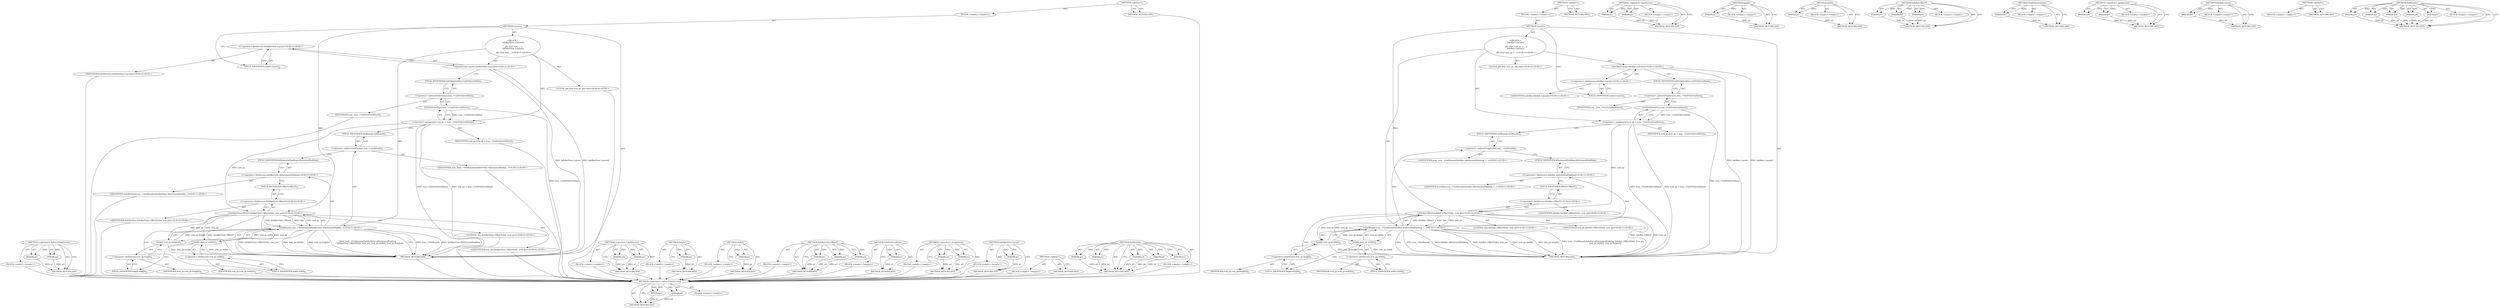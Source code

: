 digraph "SetBounds" {
vulnerable_77 [label=<(METHOD,&lt;operator&gt;.indirectFieldAccess)>];
vulnerable_78 [label=<(PARAM,p1)>];
vulnerable_79 [label=<(PARAM,p2)>];
vulnerable_80 [label=<(BLOCK,&lt;empty&gt;,&lt;empty&gt;)>];
vulnerable_81 [label=<(METHOD_RETURN,ANY)>];
vulnerable_6 [label=<(METHOD,&lt;global&gt;)<SUB>1</SUB>>];
vulnerable_7 [label=<(BLOCK,&lt;empty&gt;,&lt;empty&gt;)<SUB>1</SUB>>];
vulnerable_8 [label=<(METHOD,Layout)<SUB>1</SUB>>];
vulnerable_9 [label="<(BLOCK,{
  InfoBar::Layout();
 
   gfx::Size icon_ps =...,{
  InfoBar::Layout();
 
   gfx::Size icon_ps =...)<SUB>1</SUB>>"];
vulnerable_10 [label="<(InfoBar.Layout,InfoBar::Layout())<SUB>2</SUB>>"];
vulnerable_11 [label="<(&lt;operator&gt;.fieldAccess,InfoBar::Layout)<SUB>2</SUB>>"];
vulnerable_12 [label="<(IDENTIFIER,InfoBar,InfoBar::Layout())<SUB>2</SUB>>"];
vulnerable_13 [label=<(FIELD_IDENTIFIER,Layout,Layout)<SUB>2</SUB>>];
vulnerable_14 [label="<(LOCAL,gfx.Size icon_ps: gfx.Size)<SUB>4</SUB>>"];
vulnerable_15 [label=<(&lt;operator&gt;.assignment,icon_ps = icon_-&gt;GetPreferredSize())<SUB>4</SUB>>];
vulnerable_16 [label=<(IDENTIFIER,icon_ps,icon_ps = icon_-&gt;GetPreferredSize())<SUB>4</SUB>>];
vulnerable_17 [label=<(GetPreferredSize,icon_-&gt;GetPreferredSize())<SUB>4</SUB>>];
vulnerable_18 [label=<(&lt;operator&gt;.indirectFieldAccess,icon_-&gt;GetPreferredSize)<SUB>4</SUB>>];
vulnerable_19 [label=<(IDENTIFIER,icon_,icon_-&gt;GetPreferredSize())<SUB>4</SUB>>];
vulnerable_20 [label=<(FIELD_IDENTIFIER,GetPreferredSize,GetPreferredSize)<SUB>4</SUB>>];
vulnerable_21 [label="<(SetBounds,icon_-&gt;SetBounds(InfoBar::kHorizontalPadding, I...)<SUB>5</SUB>>"];
vulnerable_22 [label=<(&lt;operator&gt;.indirectFieldAccess,icon_-&gt;SetBounds)<SUB>5</SUB>>];
vulnerable_23 [label="<(IDENTIFIER,icon_,icon_-&gt;SetBounds(InfoBar::kHorizontalPadding, I...)<SUB>5</SUB>>"];
vulnerable_24 [label=<(FIELD_IDENTIFIER,SetBounds,SetBounds)<SUB>5</SUB>>];
vulnerable_25 [label="<(&lt;operator&gt;.fieldAccess,InfoBar::kHorizontalPadding)<SUB>5</SUB>>"];
vulnerable_26 [label="<(IDENTIFIER,InfoBar,icon_-&gt;SetBounds(InfoBar::kHorizontalPadding, I...)<SUB>5</SUB>>"];
vulnerable_27 [label=<(FIELD_IDENTIFIER,kHorizontalPadding,kHorizontalPadding)<SUB>5</SUB>>];
vulnerable_28 [label="<(InfoBar.OffsetY,InfoBar::OffsetY(this, icon_ps))<SUB>5</SUB>>"];
vulnerable_29 [label="<(&lt;operator&gt;.fieldAccess,InfoBar::OffsetY)<SUB>5</SUB>>"];
vulnerable_30 [label="<(IDENTIFIER,InfoBar,InfoBar::OffsetY(this, icon_ps))<SUB>5</SUB>>"];
vulnerable_31 [label=<(FIELD_IDENTIFIER,OffsetY,OffsetY)<SUB>5</SUB>>];
vulnerable_32 [label="<(LITERAL,this,InfoBar::OffsetY(this, icon_ps))<SUB>5</SUB>>"];
vulnerable_33 [label="<(IDENTIFIER,icon_ps,InfoBar::OffsetY(this, icon_ps))<SUB>5</SUB>>"];
vulnerable_34 [label=<(width,icon_ps.width())<SUB>6</SUB>>];
vulnerable_35 [label=<(&lt;operator&gt;.fieldAccess,icon_ps.width)<SUB>6</SUB>>];
vulnerable_36 [label=<(IDENTIFIER,icon_ps,icon_ps.width())<SUB>6</SUB>>];
vulnerable_37 [label=<(FIELD_IDENTIFIER,width,width)<SUB>6</SUB>>];
vulnerable_38 [label=<(height,icon_ps.height())<SUB>6</SUB>>];
vulnerable_39 [label=<(&lt;operator&gt;.fieldAccess,icon_ps.height)<SUB>6</SUB>>];
vulnerable_40 [label=<(IDENTIFIER,icon_ps,icon_ps.height())<SUB>6</SUB>>];
vulnerable_41 [label=<(FIELD_IDENTIFIER,height,height)<SUB>6</SUB>>];
vulnerable_42 [label=<(METHOD_RETURN,void)<SUB>1</SUB>>];
vulnerable_44 [label=<(METHOD_RETURN,ANY)<SUB>1</SUB>>];
vulnerable_63 [label=<(METHOD,&lt;operator&gt;.fieldAccess)>];
vulnerable_64 [label=<(PARAM,p1)>];
vulnerable_65 [label=<(PARAM,p2)>];
vulnerable_66 [label=<(BLOCK,&lt;empty&gt;,&lt;empty&gt;)>];
vulnerable_67 [label=<(METHOD_RETURN,ANY)>];
vulnerable_100 [label=<(METHOD,height)>];
vulnerable_101 [label=<(PARAM,p1)>];
vulnerable_102 [label=<(BLOCK,&lt;empty&gt;,&lt;empty&gt;)>];
vulnerable_103 [label=<(METHOD_RETURN,ANY)>];
vulnerable_96 [label=<(METHOD,width)>];
vulnerable_97 [label=<(PARAM,p1)>];
vulnerable_98 [label=<(BLOCK,&lt;empty&gt;,&lt;empty&gt;)>];
vulnerable_99 [label=<(METHOD_RETURN,ANY)>];
vulnerable_90 [label=<(METHOD,InfoBar.OffsetY)>];
vulnerable_91 [label=<(PARAM,p1)>];
vulnerable_92 [label=<(PARAM,p2)>];
vulnerable_93 [label=<(PARAM,p3)>];
vulnerable_94 [label=<(BLOCK,&lt;empty&gt;,&lt;empty&gt;)>];
vulnerable_95 [label=<(METHOD_RETURN,ANY)>];
vulnerable_73 [label=<(METHOD,GetPreferredSize)>];
vulnerable_74 [label=<(PARAM,p1)>];
vulnerable_75 [label=<(BLOCK,&lt;empty&gt;,&lt;empty&gt;)>];
vulnerable_76 [label=<(METHOD_RETURN,ANY)>];
vulnerable_68 [label=<(METHOD,&lt;operator&gt;.assignment)>];
vulnerable_69 [label=<(PARAM,p1)>];
vulnerable_70 [label=<(PARAM,p2)>];
vulnerable_71 [label=<(BLOCK,&lt;empty&gt;,&lt;empty&gt;)>];
vulnerable_72 [label=<(METHOD_RETURN,ANY)>];
vulnerable_59 [label=<(METHOD,InfoBar.Layout)>];
vulnerable_60 [label=<(PARAM,p1)>];
vulnerable_61 [label=<(BLOCK,&lt;empty&gt;,&lt;empty&gt;)>];
vulnerable_62 [label=<(METHOD_RETURN,ANY)>];
vulnerable_53 [label=<(METHOD,&lt;global&gt;)<SUB>1</SUB>>];
vulnerable_54 [label=<(BLOCK,&lt;empty&gt;,&lt;empty&gt;)>];
vulnerable_55 [label=<(METHOD_RETURN,ANY)>];
vulnerable_82 [label=<(METHOD,SetBounds)>];
vulnerable_83 [label=<(PARAM,p1)>];
vulnerable_84 [label=<(PARAM,p2)>];
vulnerable_85 [label=<(PARAM,p3)>];
vulnerable_86 [label=<(PARAM,p4)>];
vulnerable_87 [label=<(PARAM,p5)>];
vulnerable_88 [label=<(BLOCK,&lt;empty&gt;,&lt;empty&gt;)>];
vulnerable_89 [label=<(METHOD_RETURN,ANY)>];
fixed_77 [label=<(METHOD,&lt;operator&gt;.indirectFieldAccess)>];
fixed_78 [label=<(PARAM,p1)>];
fixed_79 [label=<(PARAM,p2)>];
fixed_80 [label=<(BLOCK,&lt;empty&gt;,&lt;empty&gt;)>];
fixed_81 [label=<(METHOD_RETURN,ANY)>];
fixed_6 [label=<(METHOD,&lt;global&gt;)<SUB>1</SUB>>];
fixed_7 [label=<(BLOCK,&lt;empty&gt;,&lt;empty&gt;)<SUB>1</SUB>>];
fixed_8 [label=<(METHOD,Layout)<SUB>1</SUB>>];
fixed_9 [label="<(BLOCK,{
  InfoBarView::Layout();
 
   gfx::Size icon_...,{
  InfoBarView::Layout();
 
   gfx::Size icon_...)<SUB>1</SUB>>"];
fixed_10 [label="<(InfoBarView.Layout,InfoBarView::Layout())<SUB>2</SUB>>"];
fixed_11 [label="<(&lt;operator&gt;.fieldAccess,InfoBarView::Layout)<SUB>2</SUB>>"];
fixed_12 [label="<(IDENTIFIER,InfoBarView,InfoBarView::Layout())<SUB>2</SUB>>"];
fixed_13 [label=<(FIELD_IDENTIFIER,Layout,Layout)<SUB>2</SUB>>];
fixed_14 [label="<(LOCAL,gfx.Size icon_ps: gfx.Size)<SUB>4</SUB>>"];
fixed_15 [label=<(&lt;operator&gt;.assignment,icon_ps = icon_-&gt;GetPreferredSize())<SUB>4</SUB>>];
fixed_16 [label=<(IDENTIFIER,icon_ps,icon_ps = icon_-&gt;GetPreferredSize())<SUB>4</SUB>>];
fixed_17 [label=<(GetPreferredSize,icon_-&gt;GetPreferredSize())<SUB>4</SUB>>];
fixed_18 [label=<(&lt;operator&gt;.indirectFieldAccess,icon_-&gt;GetPreferredSize)<SUB>4</SUB>>];
fixed_19 [label=<(IDENTIFIER,icon_,icon_-&gt;GetPreferredSize())<SUB>4</SUB>>];
fixed_20 [label=<(FIELD_IDENTIFIER,GetPreferredSize,GetPreferredSize)<SUB>4</SUB>>];
fixed_21 [label="<(SetBounds,icon_-&gt;SetBounds(InfoBarView::kHorizontalPaddin...)<SUB>5</SUB>>"];
fixed_22 [label=<(&lt;operator&gt;.indirectFieldAccess,icon_-&gt;SetBounds)<SUB>5</SUB>>];
fixed_23 [label="<(IDENTIFIER,icon_,icon_-&gt;SetBounds(InfoBarView::kHorizontalPaddin...)<SUB>5</SUB>>"];
fixed_24 [label=<(FIELD_IDENTIFIER,SetBounds,SetBounds)<SUB>5</SUB>>];
fixed_25 [label="<(&lt;operator&gt;.fieldAccess,InfoBarView::kHorizontalPadding)<SUB>5</SUB>>"];
fixed_26 [label="<(IDENTIFIER,InfoBarView,icon_-&gt;SetBounds(InfoBarView::kHorizontalPaddin...)<SUB>5</SUB>>"];
fixed_27 [label=<(FIELD_IDENTIFIER,kHorizontalPadding,kHorizontalPadding)<SUB>5</SUB>>];
fixed_28 [label="<(InfoBarView.OffsetY,InfoBarView::OffsetY(this, icon_ps))<SUB>6</SUB>>"];
fixed_29 [label="<(&lt;operator&gt;.fieldAccess,InfoBarView::OffsetY)<SUB>6</SUB>>"];
fixed_30 [label="<(IDENTIFIER,InfoBarView,InfoBarView::OffsetY(this, icon_ps))<SUB>6</SUB>>"];
fixed_31 [label=<(FIELD_IDENTIFIER,OffsetY,OffsetY)<SUB>6</SUB>>];
fixed_32 [label="<(LITERAL,this,InfoBarView::OffsetY(this, icon_ps))<SUB>6</SUB>>"];
fixed_33 [label="<(IDENTIFIER,icon_ps,InfoBarView::OffsetY(this, icon_ps))<SUB>6</SUB>>"];
fixed_34 [label=<(width,icon_ps.width())<SUB>6</SUB>>];
fixed_35 [label=<(&lt;operator&gt;.fieldAccess,icon_ps.width)<SUB>6</SUB>>];
fixed_36 [label=<(IDENTIFIER,icon_ps,icon_ps.width())<SUB>6</SUB>>];
fixed_37 [label=<(FIELD_IDENTIFIER,width,width)<SUB>6</SUB>>];
fixed_38 [label=<(height,icon_ps.height())<SUB>6</SUB>>];
fixed_39 [label=<(&lt;operator&gt;.fieldAccess,icon_ps.height)<SUB>6</SUB>>];
fixed_40 [label=<(IDENTIFIER,icon_ps,icon_ps.height())<SUB>6</SUB>>];
fixed_41 [label=<(FIELD_IDENTIFIER,height,height)<SUB>6</SUB>>];
fixed_42 [label=<(METHOD_RETURN,void)<SUB>1</SUB>>];
fixed_44 [label=<(METHOD_RETURN,ANY)<SUB>1</SUB>>];
fixed_63 [label=<(METHOD,&lt;operator&gt;.fieldAccess)>];
fixed_64 [label=<(PARAM,p1)>];
fixed_65 [label=<(PARAM,p2)>];
fixed_66 [label=<(BLOCK,&lt;empty&gt;,&lt;empty&gt;)>];
fixed_67 [label=<(METHOD_RETURN,ANY)>];
fixed_100 [label=<(METHOD,height)>];
fixed_101 [label=<(PARAM,p1)>];
fixed_102 [label=<(BLOCK,&lt;empty&gt;,&lt;empty&gt;)>];
fixed_103 [label=<(METHOD_RETURN,ANY)>];
fixed_96 [label=<(METHOD,width)>];
fixed_97 [label=<(PARAM,p1)>];
fixed_98 [label=<(BLOCK,&lt;empty&gt;,&lt;empty&gt;)>];
fixed_99 [label=<(METHOD_RETURN,ANY)>];
fixed_90 [label=<(METHOD,InfoBarView.OffsetY)>];
fixed_91 [label=<(PARAM,p1)>];
fixed_92 [label=<(PARAM,p2)>];
fixed_93 [label=<(PARAM,p3)>];
fixed_94 [label=<(BLOCK,&lt;empty&gt;,&lt;empty&gt;)>];
fixed_95 [label=<(METHOD_RETURN,ANY)>];
fixed_73 [label=<(METHOD,GetPreferredSize)>];
fixed_74 [label=<(PARAM,p1)>];
fixed_75 [label=<(BLOCK,&lt;empty&gt;,&lt;empty&gt;)>];
fixed_76 [label=<(METHOD_RETURN,ANY)>];
fixed_68 [label=<(METHOD,&lt;operator&gt;.assignment)>];
fixed_69 [label=<(PARAM,p1)>];
fixed_70 [label=<(PARAM,p2)>];
fixed_71 [label=<(BLOCK,&lt;empty&gt;,&lt;empty&gt;)>];
fixed_72 [label=<(METHOD_RETURN,ANY)>];
fixed_59 [label=<(METHOD,InfoBarView.Layout)>];
fixed_60 [label=<(PARAM,p1)>];
fixed_61 [label=<(BLOCK,&lt;empty&gt;,&lt;empty&gt;)>];
fixed_62 [label=<(METHOD_RETURN,ANY)>];
fixed_53 [label=<(METHOD,&lt;global&gt;)<SUB>1</SUB>>];
fixed_54 [label=<(BLOCK,&lt;empty&gt;,&lt;empty&gt;)>];
fixed_55 [label=<(METHOD_RETURN,ANY)>];
fixed_82 [label=<(METHOD,SetBounds)>];
fixed_83 [label=<(PARAM,p1)>];
fixed_84 [label=<(PARAM,p2)>];
fixed_85 [label=<(PARAM,p3)>];
fixed_86 [label=<(PARAM,p4)>];
fixed_87 [label=<(PARAM,p5)>];
fixed_88 [label=<(BLOCK,&lt;empty&gt;,&lt;empty&gt;)>];
fixed_89 [label=<(METHOD_RETURN,ANY)>];
vulnerable_77 -> vulnerable_78  [key=0, label="AST: "];
vulnerable_77 -> vulnerable_78  [key=1, label="DDG: "];
vulnerable_77 -> vulnerable_80  [key=0, label="AST: "];
vulnerable_77 -> vulnerable_79  [key=0, label="AST: "];
vulnerable_77 -> vulnerable_79  [key=1, label="DDG: "];
vulnerable_77 -> vulnerable_81  [key=0, label="AST: "];
vulnerable_77 -> vulnerable_81  [key=1, label="CFG: "];
vulnerable_78 -> vulnerable_81  [key=0, label="DDG: p1"];
vulnerable_79 -> vulnerable_81  [key=0, label="DDG: p2"];
vulnerable_6 -> vulnerable_7  [key=0, label="AST: "];
vulnerable_6 -> vulnerable_44  [key=0, label="AST: "];
vulnerable_6 -> vulnerable_44  [key=1, label="CFG: "];
vulnerable_7 -> vulnerable_8  [key=0, label="AST: "];
vulnerable_8 -> vulnerable_9  [key=0, label="AST: "];
vulnerable_8 -> vulnerable_42  [key=0, label="AST: "];
vulnerable_8 -> vulnerable_13  [key=0, label="CFG: "];
vulnerable_8 -> vulnerable_28  [key=0, label="DDG: "];
vulnerable_9 -> vulnerable_10  [key=0, label="AST: "];
vulnerable_9 -> vulnerable_14  [key=0, label="AST: "];
vulnerable_9 -> vulnerable_15  [key=0, label="AST: "];
vulnerable_9 -> vulnerable_21  [key=0, label="AST: "];
vulnerable_10 -> vulnerable_11  [key=0, label="AST: "];
vulnerable_10 -> vulnerable_20  [key=0, label="CFG: "];
vulnerable_10 -> vulnerable_42  [key=0, label="DDG: InfoBar::Layout"];
vulnerable_10 -> vulnerable_42  [key=1, label="DDG: InfoBar::Layout()"];
vulnerable_11 -> vulnerable_12  [key=0, label="AST: "];
vulnerable_11 -> vulnerable_13  [key=0, label="AST: "];
vulnerable_11 -> vulnerable_10  [key=0, label="CFG: "];
vulnerable_13 -> vulnerable_11  [key=0, label="CFG: "];
vulnerable_15 -> vulnerable_16  [key=0, label="AST: "];
vulnerable_15 -> vulnerable_17  [key=0, label="AST: "];
vulnerable_15 -> vulnerable_24  [key=0, label="CFG: "];
vulnerable_15 -> vulnerable_42  [key=0, label="DDG: icon_-&gt;GetPreferredSize()"];
vulnerable_15 -> vulnerable_42  [key=1, label="DDG: icon_ps = icon_-&gt;GetPreferredSize()"];
vulnerable_15 -> vulnerable_28  [key=0, label="DDG: icon_ps"];
vulnerable_17 -> vulnerable_18  [key=0, label="AST: "];
vulnerable_17 -> vulnerable_15  [key=0, label="CFG: "];
vulnerable_17 -> vulnerable_15  [key=1, label="DDG: icon_-&gt;GetPreferredSize"];
vulnerable_17 -> vulnerable_42  [key=0, label="DDG: icon_-&gt;GetPreferredSize"];
vulnerable_18 -> vulnerable_19  [key=0, label="AST: "];
vulnerable_18 -> vulnerable_20  [key=0, label="AST: "];
vulnerable_18 -> vulnerable_17  [key=0, label="CFG: "];
vulnerable_20 -> vulnerable_18  [key=0, label="CFG: "];
vulnerable_21 -> vulnerable_22  [key=0, label="AST: "];
vulnerable_21 -> vulnerable_25  [key=0, label="AST: "];
vulnerable_21 -> vulnerable_28  [key=0, label="AST: "];
vulnerable_21 -> vulnerable_34  [key=0, label="AST: "];
vulnerable_21 -> vulnerable_38  [key=0, label="AST: "];
vulnerable_21 -> vulnerable_42  [key=0, label="CFG: "];
vulnerable_21 -> vulnerable_42  [key=1, label="DDG: icon_-&gt;SetBounds"];
vulnerable_21 -> vulnerable_42  [key=2, label="DDG: InfoBar::kHorizontalPadding"];
vulnerable_21 -> vulnerable_42  [key=3, label="DDG: InfoBar::OffsetY(this, icon_ps)"];
vulnerable_21 -> vulnerable_42  [key=4, label="DDG: icon_ps.width()"];
vulnerable_21 -> vulnerable_42  [key=5, label="DDG: icon_ps.height()"];
vulnerable_21 -> vulnerable_42  [key=6, label="DDG: icon_-&gt;SetBounds(InfoBar::kHorizontalPadding, InfoBar::OffsetY(this, icon_ps),
      icon_ps.width(), icon_ps.height())"];
vulnerable_22 -> vulnerable_23  [key=0, label="AST: "];
vulnerable_22 -> vulnerable_24  [key=0, label="AST: "];
vulnerable_22 -> vulnerable_27  [key=0, label="CFG: "];
vulnerable_24 -> vulnerable_22  [key=0, label="CFG: "];
vulnerable_25 -> vulnerable_26  [key=0, label="AST: "];
vulnerable_25 -> vulnerable_27  [key=0, label="AST: "];
vulnerable_25 -> vulnerable_31  [key=0, label="CFG: "];
vulnerable_27 -> vulnerable_25  [key=0, label="CFG: "];
vulnerable_28 -> vulnerable_29  [key=0, label="AST: "];
vulnerable_28 -> vulnerable_32  [key=0, label="AST: "];
vulnerable_28 -> vulnerable_33  [key=0, label="AST: "];
vulnerable_28 -> vulnerable_37  [key=0, label="CFG: "];
vulnerable_28 -> vulnerable_42  [key=0, label="DDG: InfoBar::OffsetY"];
vulnerable_28 -> vulnerable_42  [key=1, label="DDG: icon_ps"];
vulnerable_28 -> vulnerable_21  [key=0, label="DDG: InfoBar::OffsetY"];
vulnerable_28 -> vulnerable_21  [key=1, label="DDG: this"];
vulnerable_28 -> vulnerable_21  [key=2, label="DDG: icon_ps"];
vulnerable_28 -> vulnerable_34  [key=0, label="DDG: icon_ps"];
vulnerable_28 -> vulnerable_38  [key=0, label="DDG: icon_ps"];
vulnerable_29 -> vulnerable_30  [key=0, label="AST: "];
vulnerable_29 -> vulnerable_31  [key=0, label="AST: "];
vulnerable_29 -> vulnerable_28  [key=0, label="CFG: "];
vulnerable_31 -> vulnerable_29  [key=0, label="CFG: "];
vulnerable_34 -> vulnerable_35  [key=0, label="AST: "];
vulnerable_34 -> vulnerable_41  [key=0, label="CFG: "];
vulnerable_34 -> vulnerable_42  [key=0, label="DDG: icon_ps.width"];
vulnerable_34 -> vulnerable_21  [key=0, label="DDG: icon_ps.width"];
vulnerable_35 -> vulnerable_36  [key=0, label="AST: "];
vulnerable_35 -> vulnerable_37  [key=0, label="AST: "];
vulnerable_35 -> vulnerable_34  [key=0, label="CFG: "];
vulnerable_37 -> vulnerable_35  [key=0, label="CFG: "];
vulnerable_38 -> vulnerable_39  [key=0, label="AST: "];
vulnerable_38 -> vulnerable_21  [key=0, label="CFG: "];
vulnerable_38 -> vulnerable_21  [key=1, label="DDG: icon_ps.height"];
vulnerable_38 -> vulnerable_42  [key=0, label="DDG: icon_ps.height"];
vulnerable_39 -> vulnerable_40  [key=0, label="AST: "];
vulnerable_39 -> vulnerable_41  [key=0, label="AST: "];
vulnerable_39 -> vulnerable_38  [key=0, label="CFG: "];
vulnerable_41 -> vulnerable_39  [key=0, label="CFG: "];
vulnerable_63 -> vulnerable_64  [key=0, label="AST: "];
vulnerable_63 -> vulnerable_64  [key=1, label="DDG: "];
vulnerable_63 -> vulnerable_66  [key=0, label="AST: "];
vulnerable_63 -> vulnerable_65  [key=0, label="AST: "];
vulnerable_63 -> vulnerable_65  [key=1, label="DDG: "];
vulnerable_63 -> vulnerable_67  [key=0, label="AST: "];
vulnerable_63 -> vulnerable_67  [key=1, label="CFG: "];
vulnerable_64 -> vulnerable_67  [key=0, label="DDG: p1"];
vulnerable_65 -> vulnerable_67  [key=0, label="DDG: p2"];
vulnerable_100 -> vulnerable_101  [key=0, label="AST: "];
vulnerable_100 -> vulnerable_101  [key=1, label="DDG: "];
vulnerable_100 -> vulnerable_102  [key=0, label="AST: "];
vulnerable_100 -> vulnerable_103  [key=0, label="AST: "];
vulnerable_100 -> vulnerable_103  [key=1, label="CFG: "];
vulnerable_101 -> vulnerable_103  [key=0, label="DDG: p1"];
vulnerable_96 -> vulnerable_97  [key=0, label="AST: "];
vulnerable_96 -> vulnerable_97  [key=1, label="DDG: "];
vulnerable_96 -> vulnerable_98  [key=0, label="AST: "];
vulnerable_96 -> vulnerable_99  [key=0, label="AST: "];
vulnerable_96 -> vulnerable_99  [key=1, label="CFG: "];
vulnerable_97 -> vulnerable_99  [key=0, label="DDG: p1"];
vulnerable_90 -> vulnerable_91  [key=0, label="AST: "];
vulnerable_90 -> vulnerable_91  [key=1, label="DDG: "];
vulnerable_90 -> vulnerable_94  [key=0, label="AST: "];
vulnerable_90 -> vulnerable_92  [key=0, label="AST: "];
vulnerable_90 -> vulnerable_92  [key=1, label="DDG: "];
vulnerable_90 -> vulnerable_95  [key=0, label="AST: "];
vulnerable_90 -> vulnerable_95  [key=1, label="CFG: "];
vulnerable_90 -> vulnerable_93  [key=0, label="AST: "];
vulnerable_90 -> vulnerable_93  [key=1, label="DDG: "];
vulnerable_91 -> vulnerable_95  [key=0, label="DDG: p1"];
vulnerable_92 -> vulnerable_95  [key=0, label="DDG: p2"];
vulnerable_93 -> vulnerable_95  [key=0, label="DDG: p3"];
vulnerable_73 -> vulnerable_74  [key=0, label="AST: "];
vulnerable_73 -> vulnerable_74  [key=1, label="DDG: "];
vulnerable_73 -> vulnerable_75  [key=0, label="AST: "];
vulnerable_73 -> vulnerable_76  [key=0, label="AST: "];
vulnerable_73 -> vulnerable_76  [key=1, label="CFG: "];
vulnerable_74 -> vulnerable_76  [key=0, label="DDG: p1"];
vulnerable_68 -> vulnerable_69  [key=0, label="AST: "];
vulnerable_68 -> vulnerable_69  [key=1, label="DDG: "];
vulnerable_68 -> vulnerable_71  [key=0, label="AST: "];
vulnerable_68 -> vulnerable_70  [key=0, label="AST: "];
vulnerable_68 -> vulnerable_70  [key=1, label="DDG: "];
vulnerable_68 -> vulnerable_72  [key=0, label="AST: "];
vulnerable_68 -> vulnerable_72  [key=1, label="CFG: "];
vulnerable_69 -> vulnerable_72  [key=0, label="DDG: p1"];
vulnerable_70 -> vulnerable_72  [key=0, label="DDG: p2"];
vulnerable_59 -> vulnerable_60  [key=0, label="AST: "];
vulnerable_59 -> vulnerable_60  [key=1, label="DDG: "];
vulnerable_59 -> vulnerable_61  [key=0, label="AST: "];
vulnerable_59 -> vulnerable_62  [key=0, label="AST: "];
vulnerable_59 -> vulnerable_62  [key=1, label="CFG: "];
vulnerable_60 -> vulnerable_62  [key=0, label="DDG: p1"];
vulnerable_53 -> vulnerable_54  [key=0, label="AST: "];
vulnerable_53 -> vulnerable_55  [key=0, label="AST: "];
vulnerable_53 -> vulnerable_55  [key=1, label="CFG: "];
vulnerable_82 -> vulnerable_83  [key=0, label="AST: "];
vulnerable_82 -> vulnerable_83  [key=1, label="DDG: "];
vulnerable_82 -> vulnerable_88  [key=0, label="AST: "];
vulnerable_82 -> vulnerable_84  [key=0, label="AST: "];
vulnerable_82 -> vulnerable_84  [key=1, label="DDG: "];
vulnerable_82 -> vulnerable_89  [key=0, label="AST: "];
vulnerable_82 -> vulnerable_89  [key=1, label="CFG: "];
vulnerable_82 -> vulnerable_85  [key=0, label="AST: "];
vulnerable_82 -> vulnerable_85  [key=1, label="DDG: "];
vulnerable_82 -> vulnerable_86  [key=0, label="AST: "];
vulnerable_82 -> vulnerable_86  [key=1, label="DDG: "];
vulnerable_82 -> vulnerable_87  [key=0, label="AST: "];
vulnerable_82 -> vulnerable_87  [key=1, label="DDG: "];
vulnerable_83 -> vulnerable_89  [key=0, label="DDG: p1"];
vulnerable_84 -> vulnerable_89  [key=0, label="DDG: p2"];
vulnerable_85 -> vulnerable_89  [key=0, label="DDG: p3"];
vulnerable_86 -> vulnerable_89  [key=0, label="DDG: p4"];
vulnerable_87 -> vulnerable_89  [key=0, label="DDG: p5"];
fixed_77 -> fixed_78  [key=0, label="AST: "];
fixed_77 -> fixed_78  [key=1, label="DDG: "];
fixed_77 -> fixed_80  [key=0, label="AST: "];
fixed_77 -> fixed_79  [key=0, label="AST: "];
fixed_77 -> fixed_79  [key=1, label="DDG: "];
fixed_77 -> fixed_81  [key=0, label="AST: "];
fixed_77 -> fixed_81  [key=1, label="CFG: "];
fixed_78 -> fixed_81  [key=0, label="DDG: p1"];
fixed_79 -> fixed_81  [key=0, label="DDG: p2"];
fixed_80 -> vulnerable_77  [key=0];
fixed_81 -> vulnerable_77  [key=0];
fixed_6 -> fixed_7  [key=0, label="AST: "];
fixed_6 -> fixed_44  [key=0, label="AST: "];
fixed_6 -> fixed_44  [key=1, label="CFG: "];
fixed_7 -> fixed_8  [key=0, label="AST: "];
fixed_8 -> fixed_9  [key=0, label="AST: "];
fixed_8 -> fixed_42  [key=0, label="AST: "];
fixed_8 -> fixed_13  [key=0, label="CFG: "];
fixed_8 -> fixed_28  [key=0, label="DDG: "];
fixed_9 -> fixed_10  [key=0, label="AST: "];
fixed_9 -> fixed_14  [key=0, label="AST: "];
fixed_9 -> fixed_15  [key=0, label="AST: "];
fixed_9 -> fixed_21  [key=0, label="AST: "];
fixed_10 -> fixed_11  [key=0, label="AST: "];
fixed_10 -> fixed_20  [key=0, label="CFG: "];
fixed_10 -> fixed_42  [key=0, label="DDG: InfoBarView::Layout"];
fixed_10 -> fixed_42  [key=1, label="DDG: InfoBarView::Layout()"];
fixed_11 -> fixed_12  [key=0, label="AST: "];
fixed_11 -> fixed_13  [key=0, label="AST: "];
fixed_11 -> fixed_10  [key=0, label="CFG: "];
fixed_12 -> vulnerable_77  [key=0];
fixed_13 -> fixed_11  [key=0, label="CFG: "];
fixed_14 -> vulnerable_77  [key=0];
fixed_15 -> fixed_16  [key=0, label="AST: "];
fixed_15 -> fixed_17  [key=0, label="AST: "];
fixed_15 -> fixed_24  [key=0, label="CFG: "];
fixed_15 -> fixed_42  [key=0, label="DDG: icon_-&gt;GetPreferredSize()"];
fixed_15 -> fixed_42  [key=1, label="DDG: icon_ps = icon_-&gt;GetPreferredSize()"];
fixed_15 -> fixed_28  [key=0, label="DDG: icon_ps"];
fixed_16 -> vulnerable_77  [key=0];
fixed_17 -> fixed_18  [key=0, label="AST: "];
fixed_17 -> fixed_15  [key=0, label="CFG: "];
fixed_17 -> fixed_15  [key=1, label="DDG: icon_-&gt;GetPreferredSize"];
fixed_17 -> fixed_42  [key=0, label="DDG: icon_-&gt;GetPreferredSize"];
fixed_18 -> fixed_19  [key=0, label="AST: "];
fixed_18 -> fixed_20  [key=0, label="AST: "];
fixed_18 -> fixed_17  [key=0, label="CFG: "];
fixed_19 -> vulnerable_77  [key=0];
fixed_20 -> fixed_18  [key=0, label="CFG: "];
fixed_21 -> fixed_22  [key=0, label="AST: "];
fixed_21 -> fixed_25  [key=0, label="AST: "];
fixed_21 -> fixed_28  [key=0, label="AST: "];
fixed_21 -> fixed_34  [key=0, label="AST: "];
fixed_21 -> fixed_38  [key=0, label="AST: "];
fixed_21 -> fixed_42  [key=0, label="CFG: "];
fixed_21 -> fixed_42  [key=1, label="DDG: icon_-&gt;SetBounds"];
fixed_21 -> fixed_42  [key=2, label="DDG: InfoBarView::kHorizontalPadding"];
fixed_21 -> fixed_42  [key=3, label="DDG: InfoBarView::OffsetY(this, icon_ps)"];
fixed_21 -> fixed_42  [key=4, label="DDG: icon_ps.width()"];
fixed_21 -> fixed_42  [key=5, label="DDG: icon_ps.height()"];
fixed_21 -> fixed_42  [key=6, label="DDG: icon_-&gt;SetBounds(InfoBarView::kHorizontalPadding,
      InfoBarView::OffsetY(this, icon_ps), icon_ps.width(), icon_ps.height())"];
fixed_22 -> fixed_23  [key=0, label="AST: "];
fixed_22 -> fixed_24  [key=0, label="AST: "];
fixed_22 -> fixed_27  [key=0, label="CFG: "];
fixed_23 -> vulnerable_77  [key=0];
fixed_24 -> fixed_22  [key=0, label="CFG: "];
fixed_25 -> fixed_26  [key=0, label="AST: "];
fixed_25 -> fixed_27  [key=0, label="AST: "];
fixed_25 -> fixed_31  [key=0, label="CFG: "];
fixed_26 -> vulnerable_77  [key=0];
fixed_27 -> fixed_25  [key=0, label="CFG: "];
fixed_28 -> fixed_29  [key=0, label="AST: "];
fixed_28 -> fixed_32  [key=0, label="AST: "];
fixed_28 -> fixed_33  [key=0, label="AST: "];
fixed_28 -> fixed_37  [key=0, label="CFG: "];
fixed_28 -> fixed_42  [key=0, label="DDG: InfoBarView::OffsetY"];
fixed_28 -> fixed_42  [key=1, label="DDG: icon_ps"];
fixed_28 -> fixed_21  [key=0, label="DDG: InfoBarView::OffsetY"];
fixed_28 -> fixed_21  [key=1, label="DDG: this"];
fixed_28 -> fixed_21  [key=2, label="DDG: icon_ps"];
fixed_28 -> fixed_34  [key=0, label="DDG: icon_ps"];
fixed_28 -> fixed_38  [key=0, label="DDG: icon_ps"];
fixed_29 -> fixed_30  [key=0, label="AST: "];
fixed_29 -> fixed_31  [key=0, label="AST: "];
fixed_29 -> fixed_28  [key=0, label="CFG: "];
fixed_30 -> vulnerable_77  [key=0];
fixed_31 -> fixed_29  [key=0, label="CFG: "];
fixed_32 -> vulnerable_77  [key=0];
fixed_33 -> vulnerable_77  [key=0];
fixed_34 -> fixed_35  [key=0, label="AST: "];
fixed_34 -> fixed_41  [key=0, label="CFG: "];
fixed_34 -> fixed_42  [key=0, label="DDG: icon_ps.width"];
fixed_34 -> fixed_21  [key=0, label="DDG: icon_ps.width"];
fixed_35 -> fixed_36  [key=0, label="AST: "];
fixed_35 -> fixed_37  [key=0, label="AST: "];
fixed_35 -> fixed_34  [key=0, label="CFG: "];
fixed_36 -> vulnerable_77  [key=0];
fixed_37 -> fixed_35  [key=0, label="CFG: "];
fixed_38 -> fixed_39  [key=0, label="AST: "];
fixed_38 -> fixed_21  [key=0, label="CFG: "];
fixed_38 -> fixed_21  [key=1, label="DDG: icon_ps.height"];
fixed_38 -> fixed_42  [key=0, label="DDG: icon_ps.height"];
fixed_39 -> fixed_40  [key=0, label="AST: "];
fixed_39 -> fixed_41  [key=0, label="AST: "];
fixed_39 -> fixed_38  [key=0, label="CFG: "];
fixed_40 -> vulnerable_77  [key=0];
fixed_41 -> fixed_39  [key=0, label="CFG: "];
fixed_42 -> vulnerable_77  [key=0];
fixed_44 -> vulnerable_77  [key=0];
fixed_63 -> fixed_64  [key=0, label="AST: "];
fixed_63 -> fixed_64  [key=1, label="DDG: "];
fixed_63 -> fixed_66  [key=0, label="AST: "];
fixed_63 -> fixed_65  [key=0, label="AST: "];
fixed_63 -> fixed_65  [key=1, label="DDG: "];
fixed_63 -> fixed_67  [key=0, label="AST: "];
fixed_63 -> fixed_67  [key=1, label="CFG: "];
fixed_64 -> fixed_67  [key=0, label="DDG: p1"];
fixed_65 -> fixed_67  [key=0, label="DDG: p2"];
fixed_66 -> vulnerable_77  [key=0];
fixed_67 -> vulnerable_77  [key=0];
fixed_100 -> fixed_101  [key=0, label="AST: "];
fixed_100 -> fixed_101  [key=1, label="DDG: "];
fixed_100 -> fixed_102  [key=0, label="AST: "];
fixed_100 -> fixed_103  [key=0, label="AST: "];
fixed_100 -> fixed_103  [key=1, label="CFG: "];
fixed_101 -> fixed_103  [key=0, label="DDG: p1"];
fixed_102 -> vulnerable_77  [key=0];
fixed_103 -> vulnerable_77  [key=0];
fixed_96 -> fixed_97  [key=0, label="AST: "];
fixed_96 -> fixed_97  [key=1, label="DDG: "];
fixed_96 -> fixed_98  [key=0, label="AST: "];
fixed_96 -> fixed_99  [key=0, label="AST: "];
fixed_96 -> fixed_99  [key=1, label="CFG: "];
fixed_97 -> fixed_99  [key=0, label="DDG: p1"];
fixed_98 -> vulnerable_77  [key=0];
fixed_99 -> vulnerable_77  [key=0];
fixed_90 -> fixed_91  [key=0, label="AST: "];
fixed_90 -> fixed_91  [key=1, label="DDG: "];
fixed_90 -> fixed_94  [key=0, label="AST: "];
fixed_90 -> fixed_92  [key=0, label="AST: "];
fixed_90 -> fixed_92  [key=1, label="DDG: "];
fixed_90 -> fixed_95  [key=0, label="AST: "];
fixed_90 -> fixed_95  [key=1, label="CFG: "];
fixed_90 -> fixed_93  [key=0, label="AST: "];
fixed_90 -> fixed_93  [key=1, label="DDG: "];
fixed_91 -> fixed_95  [key=0, label="DDG: p1"];
fixed_92 -> fixed_95  [key=0, label="DDG: p2"];
fixed_93 -> fixed_95  [key=0, label="DDG: p3"];
fixed_94 -> vulnerable_77  [key=0];
fixed_95 -> vulnerable_77  [key=0];
fixed_73 -> fixed_74  [key=0, label="AST: "];
fixed_73 -> fixed_74  [key=1, label="DDG: "];
fixed_73 -> fixed_75  [key=0, label="AST: "];
fixed_73 -> fixed_76  [key=0, label="AST: "];
fixed_73 -> fixed_76  [key=1, label="CFG: "];
fixed_74 -> fixed_76  [key=0, label="DDG: p1"];
fixed_75 -> vulnerable_77  [key=0];
fixed_76 -> vulnerable_77  [key=0];
fixed_68 -> fixed_69  [key=0, label="AST: "];
fixed_68 -> fixed_69  [key=1, label="DDG: "];
fixed_68 -> fixed_71  [key=0, label="AST: "];
fixed_68 -> fixed_70  [key=0, label="AST: "];
fixed_68 -> fixed_70  [key=1, label="DDG: "];
fixed_68 -> fixed_72  [key=0, label="AST: "];
fixed_68 -> fixed_72  [key=1, label="CFG: "];
fixed_69 -> fixed_72  [key=0, label="DDG: p1"];
fixed_70 -> fixed_72  [key=0, label="DDG: p2"];
fixed_71 -> vulnerable_77  [key=0];
fixed_72 -> vulnerable_77  [key=0];
fixed_59 -> fixed_60  [key=0, label="AST: "];
fixed_59 -> fixed_60  [key=1, label="DDG: "];
fixed_59 -> fixed_61  [key=0, label="AST: "];
fixed_59 -> fixed_62  [key=0, label="AST: "];
fixed_59 -> fixed_62  [key=1, label="CFG: "];
fixed_60 -> fixed_62  [key=0, label="DDG: p1"];
fixed_61 -> vulnerable_77  [key=0];
fixed_62 -> vulnerable_77  [key=0];
fixed_53 -> fixed_54  [key=0, label="AST: "];
fixed_53 -> fixed_55  [key=0, label="AST: "];
fixed_53 -> fixed_55  [key=1, label="CFG: "];
fixed_54 -> vulnerable_77  [key=0];
fixed_55 -> vulnerable_77  [key=0];
fixed_82 -> fixed_83  [key=0, label="AST: "];
fixed_82 -> fixed_83  [key=1, label="DDG: "];
fixed_82 -> fixed_88  [key=0, label="AST: "];
fixed_82 -> fixed_84  [key=0, label="AST: "];
fixed_82 -> fixed_84  [key=1, label="DDG: "];
fixed_82 -> fixed_89  [key=0, label="AST: "];
fixed_82 -> fixed_89  [key=1, label="CFG: "];
fixed_82 -> fixed_85  [key=0, label="AST: "];
fixed_82 -> fixed_85  [key=1, label="DDG: "];
fixed_82 -> fixed_86  [key=0, label="AST: "];
fixed_82 -> fixed_86  [key=1, label="DDG: "];
fixed_82 -> fixed_87  [key=0, label="AST: "];
fixed_82 -> fixed_87  [key=1, label="DDG: "];
fixed_83 -> fixed_89  [key=0, label="DDG: p1"];
fixed_84 -> fixed_89  [key=0, label="DDG: p2"];
fixed_85 -> fixed_89  [key=0, label="DDG: p3"];
fixed_86 -> fixed_89  [key=0, label="DDG: p4"];
fixed_87 -> fixed_89  [key=0, label="DDG: p5"];
fixed_88 -> vulnerable_77  [key=0];
fixed_89 -> vulnerable_77  [key=0];
}

